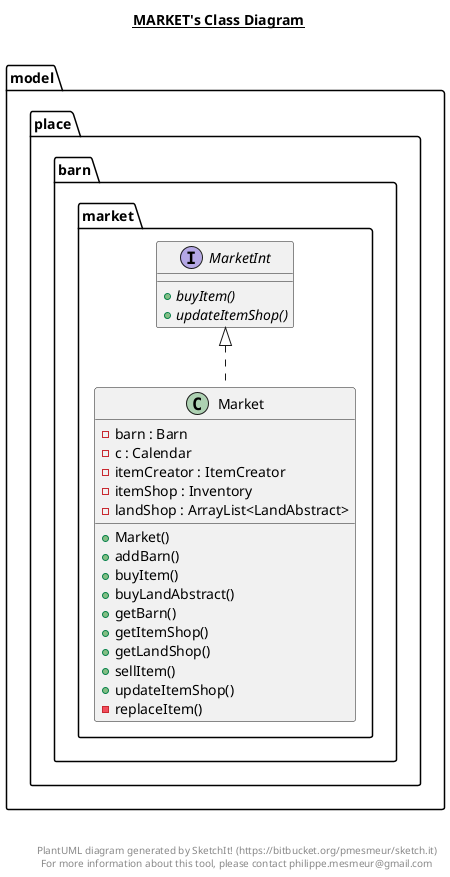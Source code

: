 @startuml

title __MARKET's Class Diagram__\n

  namespace model {
    namespace place {
      namespace barn {
        namespace market {
          class model.place.barn.market.Market {
              - barn : Barn
              - c : Calendar
              - itemCreator : ItemCreator
              - itemShop : Inventory
              - landShop : ArrayList<LandAbstract>
              + Market()
              + addBarn()
              + buyItem()
              + buyLandAbstract()
              + getBarn()
              + getItemShop()
              + getLandShop()
              + sellItem()
              + updateItemShop()
              - replaceItem()
          }
        }
      }
    }
  }
  

  namespace model {
    namespace place {
      namespace barn {
        namespace market {
          interface model.place.barn.market.MarketInt {
              {abstract} + buyItem()
              {abstract} + updateItemShop()
          }
        }
      }
    }
  }
  

  model.place.barn.market.Market .up.|> MarketInt


right footer


PlantUML diagram generated by SketchIt! (https://bitbucket.org/pmesmeur/sketch.it)
For more information about this tool, please contact philippe.mesmeur@gmail.com
endfooter

@enduml

